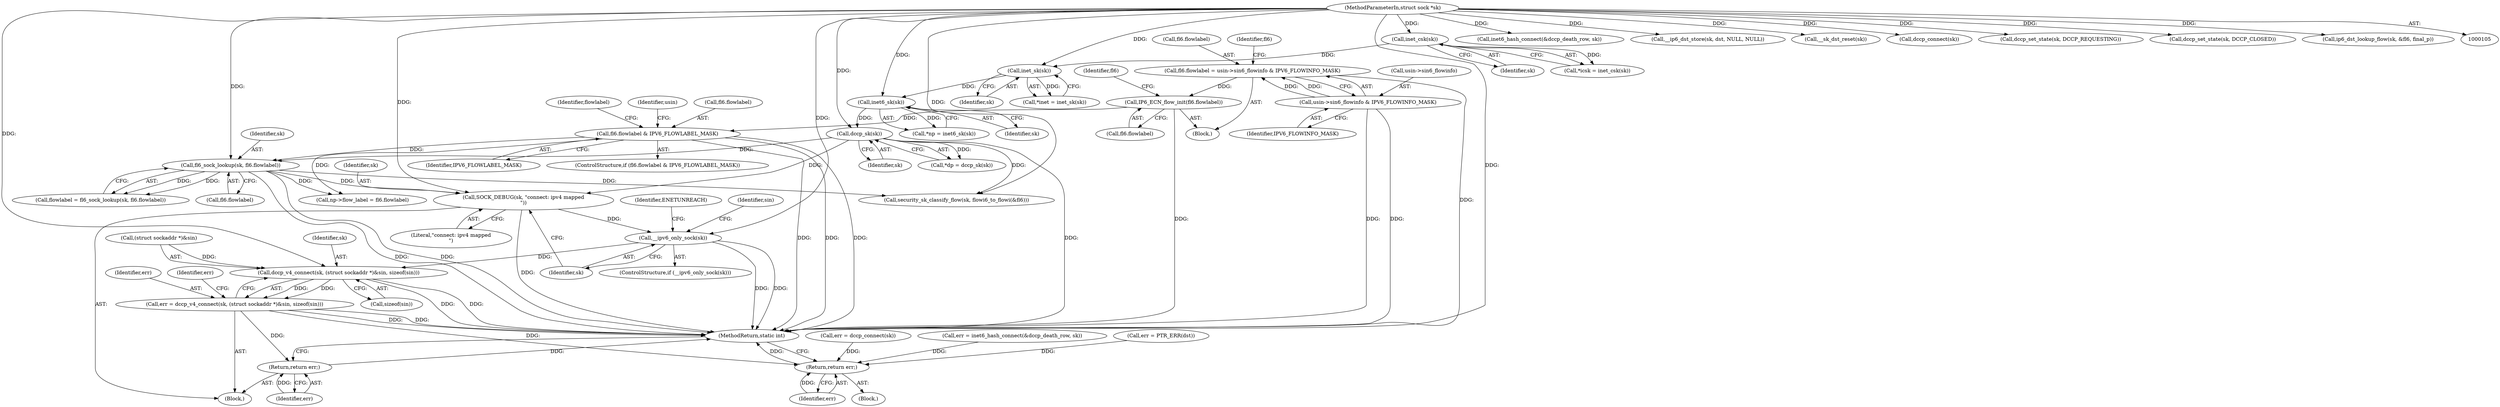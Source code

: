digraph "0_linux_45f6fad84cc305103b28d73482b344d7f5b76f39@pointer" {
"1000315" [label="(Call,SOCK_DEBUG(sk, \"connect: ipv4 mapped\n\"))"];
"1000134" [label="(Call,dccp_sk(sk))"];
"1000129" [label="(Call,inet6_sk(sk))"];
"1000124" [label="(Call,inet_sk(sk))"];
"1000119" [label="(Call,inet_csk(sk))"];
"1000106" [label="(MethodParameterIn,struct sock *sk)"];
"1000201" [label="(Call,fl6_sock_lookup(sk, fl6.flowlabel))"];
"1000192" [label="(Call,fl6.flowlabel & IPV6_FLOWLABEL_MASK)"];
"1000187" [label="(Call,IP6_ECN_flow_init(fl6.flowlabel))"];
"1000178" [label="(Call,fl6.flowlabel = usin->sin6_flowinfo & IPV6_FLOWINFO_MASK)"];
"1000182" [label="(Call,usin->sin6_flowinfo & IPV6_FLOWINFO_MASK)"];
"1000319" [label="(Call,__ipv6_only_sock(sk))"];
"1000362" [label="(Call,dccp_v4_connect(sk, (struct sockaddr *)&sin, sizeof(sin)))"];
"1000360" [label="(Call,err = dccp_v4_connect(sk, (struct sockaddr *)&sin, sizeof(sin)))"];
"1000397" [label="(Return,return err;)"];
"1000612" [label="(Return,return err;)"];
"1000361" [label="(Identifier,err)"];
"1000556" [label="(Call,err = inet6_hash_connect(&dccp_death_row, sk))"];
"1000307" [label="(Block,)"];
"1000456" [label="(Call,security_sk_classify_flow(sk, flowi6_to_flowi(&fl6)))"];
"1000130" [label="(Identifier,sk)"];
"1000189" [label="(Identifier,fl6)"];
"1000326" [label="(Identifier,sin)"];
"1000482" [label="(Call,err = PTR_ERR(dst))"];
"1000109" [label="(Block,)"];
"1000558" [label="(Call,inet6_hash_connect(&dccp_death_row, sk))"];
"1000117" [label="(Call,*icsk = inet_csk(sk))"];
"1000125" [label="(Identifier,sk)"];
"1000368" [label="(Call,sizeof(sin))"];
"1000515" [label="(Call,__ip6_dst_store(sk, dst, NULL, NULL))"];
"1000219" [label="(Identifier,usin)"];
"1000106" [label="(MethodParameterIn,struct sock *sk)"];
"1000199" [label="(Call,flowlabel = fl6_sock_lookup(sk, fl6.flowlabel))"];
"1000182" [label="(Call,usin->sin6_flowinfo & IPV6_FLOWINFO_MASK)"];
"1000179" [label="(Call,fl6.flowlabel)"];
"1000315" [label="(Call,SOCK_DEBUG(sk, \"connect: ipv4 mapped\n\"))"];
"1000120" [label="(Identifier,sk)"];
"1000371" [label="(Identifier,err)"];
"1000194" [label="(Identifier,fl6)"];
"1000196" [label="(Identifier,IPV6_FLOWLABEL_MASK)"];
"1000599" [label="(Call,__sk_dst_reset(sk))"];
"1000127" [label="(Call,*np = inet6_sk(sk))"];
"1000188" [label="(Call,fl6.flowlabel)"];
"1000119" [label="(Call,inet_csk(sk))"];
"1000588" [label="(Call,dccp_connect(sk))"];
"1000124" [label="(Call,inet_sk(sk))"];
"1000178" [label="(Call,fl6.flowlabel = usin->sin6_flowinfo & IPV6_FLOWINFO_MASK)"];
"1000362" [label="(Call,dccp_v4_connect(sk, (struct sockaddr *)&sin, sizeof(sin)))"];
"1000319" [label="(Call,__ipv6_only_sock(sk))"];
"1000193" [label="(Call,fl6.flowlabel)"];
"1000135" [label="(Identifier,sk)"];
"1000323" [label="(Identifier,ENETUNREACH)"];
"1000363" [label="(Identifier,sk)"];
"1000191" [label="(ControlStructure,if (fl6.flowlabel & IPV6_FLOWLABEL_MASK))"];
"1000129" [label="(Call,inet6_sk(sk))"];
"1000553" [label="(Call,dccp_set_state(sk, DCCP_REQUESTING))"];
"1000186" [label="(Identifier,IPV6_FLOWINFO_MASK)"];
"1000320" [label="(Identifier,sk)"];
"1000187" [label="(Call,IP6_ECN_flow_init(fl6.flowlabel))"];
"1000398" [label="(Identifier,err)"];
"1000318" [label="(ControlStructure,if (__ipv6_only_sock(sk)))"];
"1000200" [label="(Identifier,flowlabel)"];
"1000192" [label="(Call,fl6.flowlabel & IPV6_FLOWLABEL_MASK)"];
"1000183" [label="(Call,usin->sin6_flowinfo)"];
"1000586" [label="(Call,err = dccp_connect(sk))"];
"1000317" [label="(Literal,\"connect: ipv4 mapped\n\")"];
"1000596" [label="(Call,dccp_set_state(sk, DCCP_CLOSED))"];
"1000360" [label="(Call,err = dccp_v4_connect(sk, (struct sockaddr *)&sin, sizeof(sin)))"];
"1000364" [label="(Call,(struct sockaddr *)&sin)"];
"1000201" [label="(Call,fl6_sock_lookup(sk, fl6.flowlabel))"];
"1000134" [label="(Call,dccp_sk(sk))"];
"1000203" [label="(Call,fl6.flowlabel)"];
"1000177" [label="(Block,)"];
"1000612" [label="(Return,return err;)"];
"1000296" [label="(Call,np->flow_label = fl6.flowlabel)"];
"1000316" [label="(Identifier,sk)"];
"1000397" [label="(Return,return err;)"];
"1000202" [label="(Identifier,sk)"];
"1000122" [label="(Call,*inet = inet_sk(sk))"];
"1000613" [label="(Identifier,err)"];
"1000473" [label="(Call,ip6_dst_lookup_flow(sk, &fl6, final_p))"];
"1000132" [label="(Call,*dp = dccp_sk(sk))"];
"1000614" [label="(MethodReturn,static int)"];
"1000315" -> "1000307"  [label="AST: "];
"1000315" -> "1000317"  [label="CFG: "];
"1000316" -> "1000315"  [label="AST: "];
"1000317" -> "1000315"  [label="AST: "];
"1000320" -> "1000315"  [label="CFG: "];
"1000315" -> "1000614"  [label="DDG: "];
"1000134" -> "1000315"  [label="DDG: "];
"1000201" -> "1000315"  [label="DDG: "];
"1000106" -> "1000315"  [label="DDG: "];
"1000315" -> "1000319"  [label="DDG: "];
"1000134" -> "1000132"  [label="AST: "];
"1000134" -> "1000135"  [label="CFG: "];
"1000135" -> "1000134"  [label="AST: "];
"1000132" -> "1000134"  [label="CFG: "];
"1000134" -> "1000614"  [label="DDG: "];
"1000134" -> "1000132"  [label="DDG: "];
"1000129" -> "1000134"  [label="DDG: "];
"1000106" -> "1000134"  [label="DDG: "];
"1000134" -> "1000201"  [label="DDG: "];
"1000134" -> "1000456"  [label="DDG: "];
"1000129" -> "1000127"  [label="AST: "];
"1000129" -> "1000130"  [label="CFG: "];
"1000130" -> "1000129"  [label="AST: "];
"1000127" -> "1000129"  [label="CFG: "];
"1000129" -> "1000127"  [label="DDG: "];
"1000124" -> "1000129"  [label="DDG: "];
"1000106" -> "1000129"  [label="DDG: "];
"1000124" -> "1000122"  [label="AST: "];
"1000124" -> "1000125"  [label="CFG: "];
"1000125" -> "1000124"  [label="AST: "];
"1000122" -> "1000124"  [label="CFG: "];
"1000124" -> "1000122"  [label="DDG: "];
"1000119" -> "1000124"  [label="DDG: "];
"1000106" -> "1000124"  [label="DDG: "];
"1000119" -> "1000117"  [label="AST: "];
"1000119" -> "1000120"  [label="CFG: "];
"1000120" -> "1000119"  [label="AST: "];
"1000117" -> "1000119"  [label="CFG: "];
"1000119" -> "1000117"  [label="DDG: "];
"1000106" -> "1000119"  [label="DDG: "];
"1000106" -> "1000105"  [label="AST: "];
"1000106" -> "1000614"  [label="DDG: "];
"1000106" -> "1000201"  [label="DDG: "];
"1000106" -> "1000319"  [label="DDG: "];
"1000106" -> "1000362"  [label="DDG: "];
"1000106" -> "1000456"  [label="DDG: "];
"1000106" -> "1000473"  [label="DDG: "];
"1000106" -> "1000515"  [label="DDG: "];
"1000106" -> "1000553"  [label="DDG: "];
"1000106" -> "1000558"  [label="DDG: "];
"1000106" -> "1000588"  [label="DDG: "];
"1000106" -> "1000596"  [label="DDG: "];
"1000106" -> "1000599"  [label="DDG: "];
"1000201" -> "1000199"  [label="AST: "];
"1000201" -> "1000203"  [label="CFG: "];
"1000202" -> "1000201"  [label="AST: "];
"1000203" -> "1000201"  [label="AST: "];
"1000199" -> "1000201"  [label="CFG: "];
"1000201" -> "1000614"  [label="DDG: "];
"1000201" -> "1000614"  [label="DDG: "];
"1000201" -> "1000199"  [label="DDG: "];
"1000201" -> "1000199"  [label="DDG: "];
"1000192" -> "1000201"  [label="DDG: "];
"1000201" -> "1000296"  [label="DDG: "];
"1000201" -> "1000456"  [label="DDG: "];
"1000192" -> "1000191"  [label="AST: "];
"1000192" -> "1000196"  [label="CFG: "];
"1000193" -> "1000192"  [label="AST: "];
"1000196" -> "1000192"  [label="AST: "];
"1000200" -> "1000192"  [label="CFG: "];
"1000219" -> "1000192"  [label="CFG: "];
"1000192" -> "1000614"  [label="DDG: "];
"1000192" -> "1000614"  [label="DDG: "];
"1000192" -> "1000614"  [label="DDG: "];
"1000187" -> "1000192"  [label="DDG: "];
"1000192" -> "1000296"  [label="DDG: "];
"1000187" -> "1000177"  [label="AST: "];
"1000187" -> "1000188"  [label="CFG: "];
"1000188" -> "1000187"  [label="AST: "];
"1000194" -> "1000187"  [label="CFG: "];
"1000187" -> "1000614"  [label="DDG: "];
"1000178" -> "1000187"  [label="DDG: "];
"1000178" -> "1000177"  [label="AST: "];
"1000178" -> "1000182"  [label="CFG: "];
"1000179" -> "1000178"  [label="AST: "];
"1000182" -> "1000178"  [label="AST: "];
"1000189" -> "1000178"  [label="CFG: "];
"1000178" -> "1000614"  [label="DDG: "];
"1000182" -> "1000178"  [label="DDG: "];
"1000182" -> "1000178"  [label="DDG: "];
"1000182" -> "1000186"  [label="CFG: "];
"1000183" -> "1000182"  [label="AST: "];
"1000186" -> "1000182"  [label="AST: "];
"1000182" -> "1000614"  [label="DDG: "];
"1000182" -> "1000614"  [label="DDG: "];
"1000319" -> "1000318"  [label="AST: "];
"1000319" -> "1000320"  [label="CFG: "];
"1000320" -> "1000319"  [label="AST: "];
"1000323" -> "1000319"  [label="CFG: "];
"1000326" -> "1000319"  [label="CFG: "];
"1000319" -> "1000614"  [label="DDG: "];
"1000319" -> "1000614"  [label="DDG: "];
"1000319" -> "1000362"  [label="DDG: "];
"1000362" -> "1000360"  [label="AST: "];
"1000362" -> "1000368"  [label="CFG: "];
"1000363" -> "1000362"  [label="AST: "];
"1000364" -> "1000362"  [label="AST: "];
"1000368" -> "1000362"  [label="AST: "];
"1000360" -> "1000362"  [label="CFG: "];
"1000362" -> "1000614"  [label="DDG: "];
"1000362" -> "1000614"  [label="DDG: "];
"1000362" -> "1000360"  [label="DDG: "];
"1000362" -> "1000360"  [label="DDG: "];
"1000364" -> "1000362"  [label="DDG: "];
"1000360" -> "1000307"  [label="AST: "];
"1000361" -> "1000360"  [label="AST: "];
"1000371" -> "1000360"  [label="CFG: "];
"1000360" -> "1000614"  [label="DDG: "];
"1000360" -> "1000614"  [label="DDG: "];
"1000360" -> "1000397"  [label="DDG: "];
"1000360" -> "1000612"  [label="DDG: "];
"1000397" -> "1000307"  [label="AST: "];
"1000397" -> "1000398"  [label="CFG: "];
"1000398" -> "1000397"  [label="AST: "];
"1000614" -> "1000397"  [label="CFG: "];
"1000397" -> "1000614"  [label="DDG: "];
"1000398" -> "1000397"  [label="DDG: "];
"1000612" -> "1000109"  [label="AST: "];
"1000612" -> "1000613"  [label="CFG: "];
"1000613" -> "1000612"  [label="AST: "];
"1000614" -> "1000612"  [label="CFG: "];
"1000612" -> "1000614"  [label="DDG: "];
"1000613" -> "1000612"  [label="DDG: "];
"1000556" -> "1000612"  [label="DDG: "];
"1000482" -> "1000612"  [label="DDG: "];
"1000586" -> "1000612"  [label="DDG: "];
}
